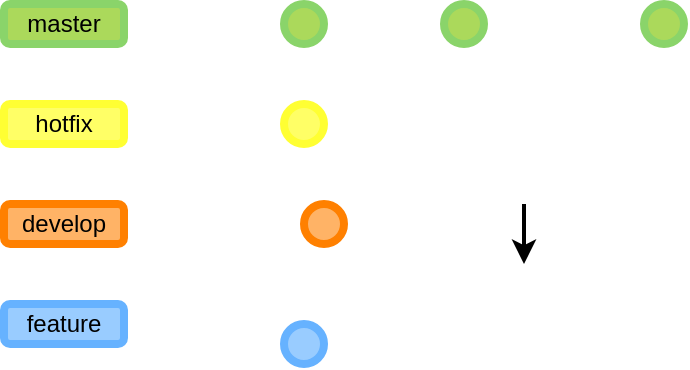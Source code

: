 <mxfile version="10.7.7" type="github"><diagram id="3rboX1amzkmxD8--zuHD" name="Page-1"><mxGraphModel dx="895" dy="487" grid="1" gridSize="10" guides="1" tooltips="1" connect="1" arrows="1" fold="1" page="1" pageScale="1" pageWidth="827" pageHeight="1169" math="0" shadow="0"><root><mxCell id="0"/><mxCell id="1" parent="0"/><mxCell id="PgTr-MmlJl6baBN8a7kz-2" value="" style="ellipse;whiteSpace=wrap;html=1;aspect=fixed;fillColor=#ABD95B;strokeColor=#8AD46A;strokeWidth=4;fontColor=#ffffff;" vertex="1" parent="1"><mxGeometry x="260" y="220" width="20" height="20" as="geometry"/></mxCell><mxCell id="PgTr-MmlJl6baBN8a7kz-5" value="" style="endArrow=classic;html=1;strokeWidth=2;" edge="1" parent="1"><mxGeometry width="50" height="50" relative="1" as="geometry"><mxPoint x="380" y="320" as="sourcePoint"/><mxPoint x="380" y="350" as="targetPoint"/></mxGeometry></mxCell><mxCell id="PgTr-MmlJl6baBN8a7kz-6" value="master" style="rounded=1;whiteSpace=wrap;html=1;strokeColor=#8AD46A;strokeWidth=4;fillColor=#ABD95B;" vertex="1" parent="1"><mxGeometry x="120" y="220" width="60" height="20" as="geometry"/></mxCell><mxCell id="PgTr-MmlJl6baBN8a7kz-7" value="hotfix" style="rounded=1;whiteSpace=wrap;html=1;strokeColor=#FFFF33;strokeWidth=4;fillColor=#FFFF66;" vertex="1" parent="1"><mxGeometry x="120" y="270" width="60" height="20" as="geometry"/></mxCell><mxCell id="PgTr-MmlJl6baBN8a7kz-8" value="develop" style="rounded=1;whiteSpace=wrap;html=1;strokeColor=#FF8000;strokeWidth=4;fillColor=#FFB366;" vertex="1" parent="1"><mxGeometry x="120" y="320" width="60" height="20" as="geometry"/></mxCell><mxCell id="PgTr-MmlJl6baBN8a7kz-9" value="feature" style="rounded=1;whiteSpace=wrap;html=1;strokeColor=#66B2FF;strokeWidth=4;fillColor=#99CCFF;" vertex="1" parent="1"><mxGeometry x="120" y="370" width="60" height="20" as="geometry"/></mxCell><mxCell id="PgTr-MmlJl6baBN8a7kz-10" value="" style="ellipse;whiteSpace=wrap;html=1;aspect=fixed;fillColor=#ABD95B;strokeColor=#8AD46A;strokeWidth=4;fontColor=#ffffff;" vertex="1" parent="1"><mxGeometry x="340" y="220" width="20" height="20" as="geometry"/></mxCell><mxCell id="PgTr-MmlJl6baBN8a7kz-11" value="" style="ellipse;whiteSpace=wrap;html=1;aspect=fixed;fillColor=#ABD95B;strokeColor=#8AD46A;strokeWidth=4;fontColor=#ffffff;" vertex="1" parent="1"><mxGeometry x="440" y="220" width="20" height="20" as="geometry"/></mxCell><mxCell id="PgTr-MmlJl6baBN8a7kz-12" value="" style="ellipse;whiteSpace=wrap;html=1;aspect=fixed;fillColor=#FFFF66;strokeColor=#FFFF33;strokeWidth=4;fontColor=#ffffff;" vertex="1" parent="1"><mxGeometry x="260" y="270" width="20" height="20" as="geometry"/></mxCell><mxCell id="PgTr-MmlJl6baBN8a7kz-13" value="" style="ellipse;whiteSpace=wrap;html=1;aspect=fixed;fillColor=#FFB366;strokeColor=#FF8000;strokeWidth=4;fontColor=#ffffff;" vertex="1" parent="1"><mxGeometry x="270" y="320" width="20" height="20" as="geometry"/></mxCell><mxCell id="PgTr-MmlJl6baBN8a7kz-14" value="" style="ellipse;whiteSpace=wrap;html=1;aspect=fixed;fillColor=#99CCFF;strokeColor=#66B2FF;strokeWidth=4;fontColor=#ffffff;" vertex="1" parent="1"><mxGeometry x="260" y="380" width="20" height="20" as="geometry"/></mxCell></root></mxGraphModel></diagram></mxfile>